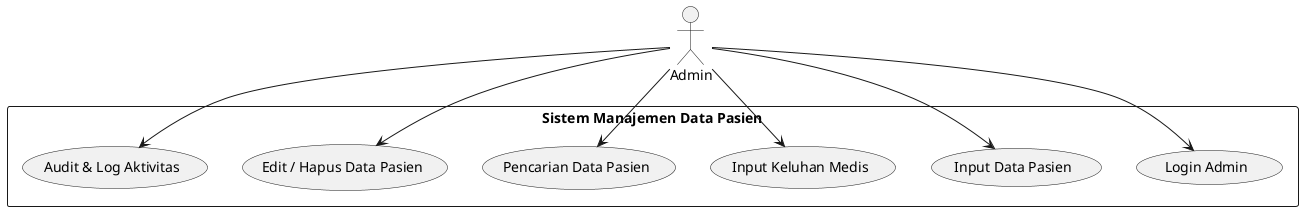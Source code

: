 @startuml
actor Admin

rectangle "Sistem Manajemen Data Pasien" {
  usecase "Login Admin" as UC1
  usecase "Input Data Pasien" as UC2
  usecase "Input Keluhan Medis" as UC3
  usecase "Pencarian Data Pasien" as UC4
  usecase "Edit / Hapus Data Pasien" as UC5
  usecase "Audit & Log Aktivitas" as UC6
}

Admin --> UC1
Admin --> UC2
Admin --> UC3
Admin --> UC4
Admin --> UC5
Admin --> UC6

@enduml
